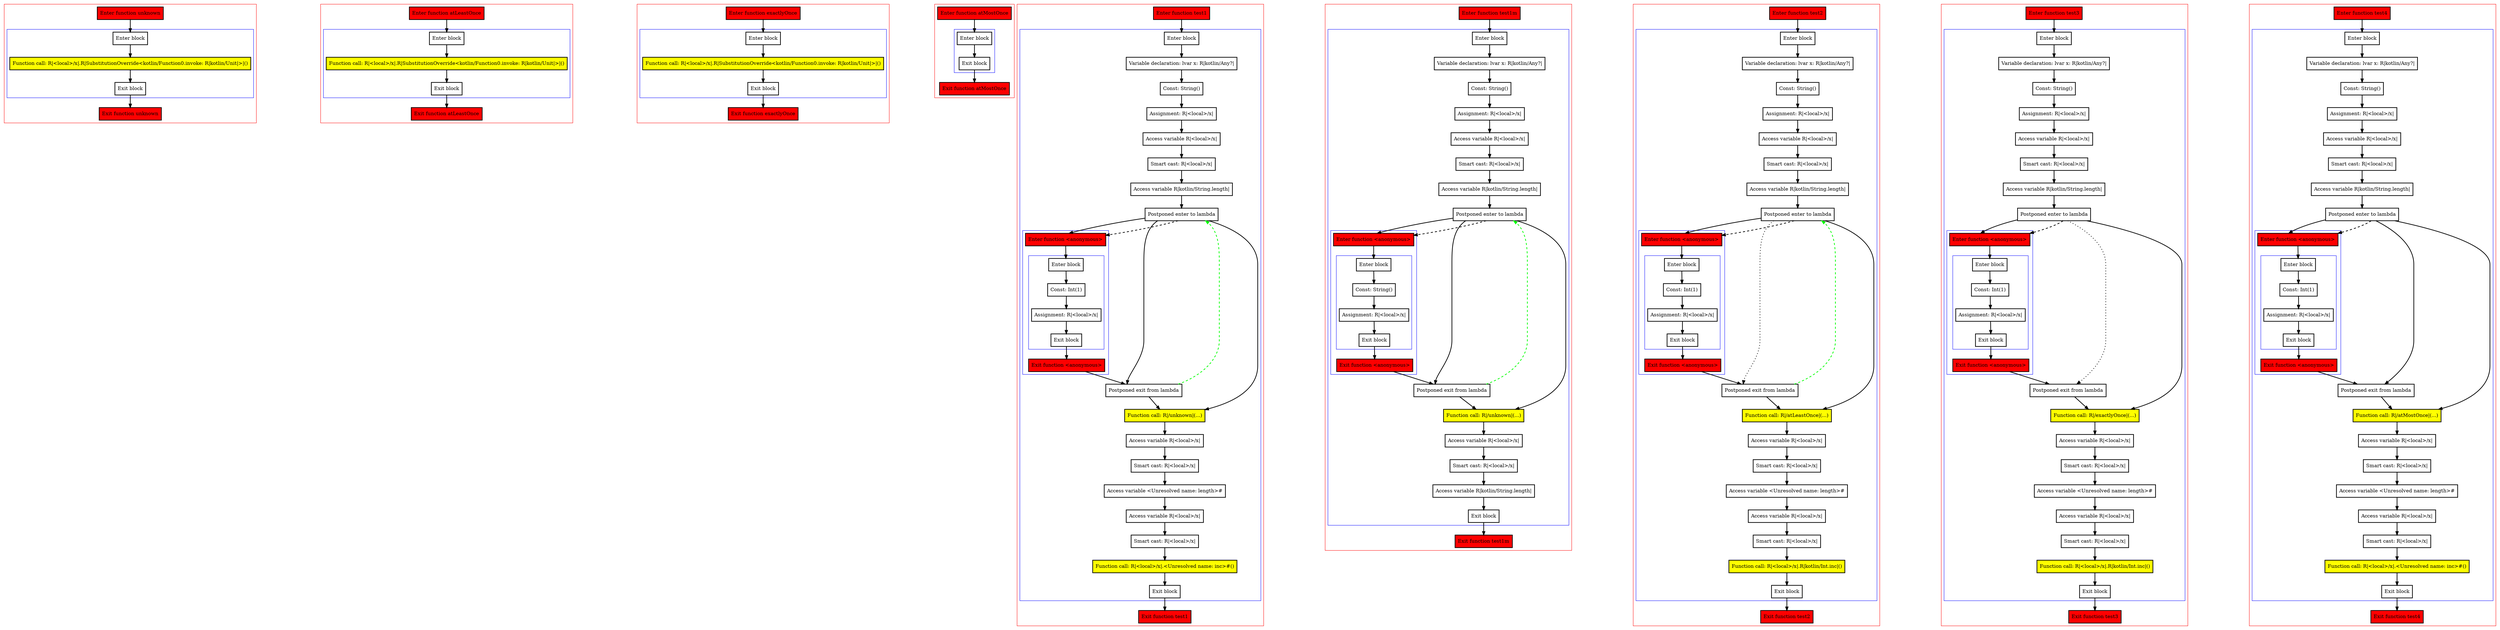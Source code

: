 digraph flowFromInplaceLambda3_kt {
    graph [nodesep=3]
    node [shape=box penwidth=2]
    edge [penwidth=2]

    subgraph cluster_0 {
        color=red
        0 [label="Enter function unknown" style="filled" fillcolor=red];
        subgraph cluster_1 {
            color=blue
            1 [label="Enter block"];
            2 [label="Function call: R|<local>/x|.R|SubstitutionOverride<kotlin/Function0.invoke: R|kotlin/Unit|>|()" style="filled" fillcolor=yellow];
            3 [label="Exit block"];
        }
        4 [label="Exit function unknown" style="filled" fillcolor=red];
    }
    0 -> {1};
    1 -> {2};
    2 -> {3};
    3 -> {4};

    subgraph cluster_2 {
        color=red
        5 [label="Enter function atLeastOnce" style="filled" fillcolor=red];
        subgraph cluster_3 {
            color=blue
            6 [label="Enter block"];
            7 [label="Function call: R|<local>/x|.R|SubstitutionOverride<kotlin/Function0.invoke: R|kotlin/Unit|>|()" style="filled" fillcolor=yellow];
            8 [label="Exit block"];
        }
        9 [label="Exit function atLeastOnce" style="filled" fillcolor=red];
    }
    5 -> {6};
    6 -> {7};
    7 -> {8};
    8 -> {9};

    subgraph cluster_4 {
        color=red
        10 [label="Enter function exactlyOnce" style="filled" fillcolor=red];
        subgraph cluster_5 {
            color=blue
            11 [label="Enter block"];
            12 [label="Function call: R|<local>/x|.R|SubstitutionOverride<kotlin/Function0.invoke: R|kotlin/Unit|>|()" style="filled" fillcolor=yellow];
            13 [label="Exit block"];
        }
        14 [label="Exit function exactlyOnce" style="filled" fillcolor=red];
    }
    10 -> {11};
    11 -> {12};
    12 -> {13};
    13 -> {14};

    subgraph cluster_6 {
        color=red
        15 [label="Enter function atMostOnce" style="filled" fillcolor=red];
        subgraph cluster_7 {
            color=blue
            16 [label="Enter block"];
            17 [label="Exit block"];
        }
        18 [label="Exit function atMostOnce" style="filled" fillcolor=red];
    }
    15 -> {16};
    16 -> {17};
    17 -> {18};

    subgraph cluster_8 {
        color=red
        19 [label="Enter function test1" style="filled" fillcolor=red];
        subgraph cluster_9 {
            color=blue
            20 [label="Enter block"];
            21 [label="Variable declaration: lvar x: R|kotlin/Any?|"];
            22 [label="Const: String()"];
            23 [label="Assignment: R|<local>/x|"];
            24 [label="Access variable R|<local>/x|"];
            25 [label="Smart cast: R|<local>/x|"];
            26 [label="Access variable R|kotlin/String.length|"];
            27 [label="Postponed enter to lambda"];
            subgraph cluster_10 {
                color=blue
                28 [label="Enter function <anonymous>" style="filled" fillcolor=red];
                subgraph cluster_11 {
                    color=blue
                    29 [label="Enter block"];
                    30 [label="Const: Int(1)"];
                    31 [label="Assignment: R|<local>/x|"];
                    32 [label="Exit block"];
                }
                33 [label="Exit function <anonymous>" style="filled" fillcolor=red];
            }
            34 [label="Postponed exit from lambda"];
            35 [label="Function call: R|/unknown|(...)" style="filled" fillcolor=yellow];
            36 [label="Access variable R|<local>/x|"];
            37 [label="Smart cast: R|<local>/x|"];
            38 [label="Access variable <Unresolved name: length>#"];
            39 [label="Access variable R|<local>/x|"];
            40 [label="Smart cast: R|<local>/x|"];
            41 [label="Function call: R|<local>/x|.<Unresolved name: inc>#()" style="filled" fillcolor=yellow];
            42 [label="Exit block"];
        }
        43 [label="Exit function test1" style="filled" fillcolor=red];
    }
    19 -> {20};
    20 -> {21};
    21 -> {22};
    22 -> {23};
    23 -> {24};
    24 -> {25};
    25 -> {26};
    26 -> {27};
    27 -> {28 34 35};
    27 -> {28} [style=dashed];
    28 -> {29};
    29 -> {30};
    30 -> {31};
    31 -> {32};
    32 -> {33};
    33 -> {34};
    34 -> {35};
    34 -> {27} [color=green style=dashed];
    35 -> {36};
    36 -> {37};
    37 -> {38};
    38 -> {39};
    39 -> {40};
    40 -> {41};
    41 -> {42};
    42 -> {43};

    subgraph cluster_12 {
        color=red
        44 [label="Enter function test1m" style="filled" fillcolor=red];
        subgraph cluster_13 {
            color=blue
            45 [label="Enter block"];
            46 [label="Variable declaration: lvar x: R|kotlin/Any?|"];
            47 [label="Const: String()"];
            48 [label="Assignment: R|<local>/x|"];
            49 [label="Access variable R|<local>/x|"];
            50 [label="Smart cast: R|<local>/x|"];
            51 [label="Access variable R|kotlin/String.length|"];
            52 [label="Postponed enter to lambda"];
            subgraph cluster_14 {
                color=blue
                53 [label="Enter function <anonymous>" style="filled" fillcolor=red];
                subgraph cluster_15 {
                    color=blue
                    54 [label="Enter block"];
                    55 [label="Const: String()"];
                    56 [label="Assignment: R|<local>/x|"];
                    57 [label="Exit block"];
                }
                58 [label="Exit function <anonymous>" style="filled" fillcolor=red];
            }
            59 [label="Postponed exit from lambda"];
            60 [label="Function call: R|/unknown|(...)" style="filled" fillcolor=yellow];
            61 [label="Access variable R|<local>/x|"];
            62 [label="Smart cast: R|<local>/x|"];
            63 [label="Access variable R|kotlin/String.length|"];
            64 [label="Exit block"];
        }
        65 [label="Exit function test1m" style="filled" fillcolor=red];
    }
    44 -> {45};
    45 -> {46};
    46 -> {47};
    47 -> {48};
    48 -> {49};
    49 -> {50};
    50 -> {51};
    51 -> {52};
    52 -> {53 59 60};
    52 -> {53} [style=dashed];
    53 -> {54};
    54 -> {55};
    55 -> {56};
    56 -> {57};
    57 -> {58};
    58 -> {59};
    59 -> {60};
    59 -> {52} [color=green style=dashed];
    60 -> {61};
    61 -> {62};
    62 -> {63};
    63 -> {64};
    64 -> {65};

    subgraph cluster_16 {
        color=red
        66 [label="Enter function test2" style="filled" fillcolor=red];
        subgraph cluster_17 {
            color=blue
            67 [label="Enter block"];
            68 [label="Variable declaration: lvar x: R|kotlin/Any?|"];
            69 [label="Const: String()"];
            70 [label="Assignment: R|<local>/x|"];
            71 [label="Access variable R|<local>/x|"];
            72 [label="Smart cast: R|<local>/x|"];
            73 [label="Access variable R|kotlin/String.length|"];
            74 [label="Postponed enter to lambda"];
            subgraph cluster_18 {
                color=blue
                75 [label="Enter function <anonymous>" style="filled" fillcolor=red];
                subgraph cluster_19 {
                    color=blue
                    76 [label="Enter block"];
                    77 [label="Const: Int(1)"];
                    78 [label="Assignment: R|<local>/x|"];
                    79 [label="Exit block"];
                }
                80 [label="Exit function <anonymous>" style="filled" fillcolor=red];
            }
            81 [label="Postponed exit from lambda"];
            82 [label="Function call: R|/atLeastOnce|(...)" style="filled" fillcolor=yellow];
            83 [label="Access variable R|<local>/x|"];
            84 [label="Smart cast: R|<local>/x|"];
            85 [label="Access variable <Unresolved name: length>#"];
            86 [label="Access variable R|<local>/x|"];
            87 [label="Smart cast: R|<local>/x|"];
            88 [label="Function call: R|<local>/x|.R|kotlin/Int.inc|()" style="filled" fillcolor=yellow];
            89 [label="Exit block"];
        }
        90 [label="Exit function test2" style="filled" fillcolor=red];
    }
    66 -> {67};
    67 -> {68};
    68 -> {69};
    69 -> {70};
    70 -> {71};
    71 -> {72};
    72 -> {73};
    73 -> {74};
    74 -> {75 82};
    74 -> {81} [style=dotted];
    74 -> {75} [style=dashed];
    75 -> {76};
    76 -> {77};
    77 -> {78};
    78 -> {79};
    79 -> {80};
    80 -> {81};
    81 -> {82};
    81 -> {74} [color=green style=dashed];
    82 -> {83};
    83 -> {84};
    84 -> {85};
    85 -> {86};
    86 -> {87};
    87 -> {88};
    88 -> {89};
    89 -> {90};

    subgraph cluster_20 {
        color=red
        91 [label="Enter function test3" style="filled" fillcolor=red];
        subgraph cluster_21 {
            color=blue
            92 [label="Enter block"];
            93 [label="Variable declaration: lvar x: R|kotlin/Any?|"];
            94 [label="Const: String()"];
            95 [label="Assignment: R|<local>/x|"];
            96 [label="Access variable R|<local>/x|"];
            97 [label="Smart cast: R|<local>/x|"];
            98 [label="Access variable R|kotlin/String.length|"];
            99 [label="Postponed enter to lambda"];
            subgraph cluster_22 {
                color=blue
                100 [label="Enter function <anonymous>" style="filled" fillcolor=red];
                subgraph cluster_23 {
                    color=blue
                    101 [label="Enter block"];
                    102 [label="Const: Int(1)"];
                    103 [label="Assignment: R|<local>/x|"];
                    104 [label="Exit block"];
                }
                105 [label="Exit function <anonymous>" style="filled" fillcolor=red];
            }
            106 [label="Postponed exit from lambda"];
            107 [label="Function call: R|/exactlyOnce|(...)" style="filled" fillcolor=yellow];
            108 [label="Access variable R|<local>/x|"];
            109 [label="Smart cast: R|<local>/x|"];
            110 [label="Access variable <Unresolved name: length>#"];
            111 [label="Access variable R|<local>/x|"];
            112 [label="Smart cast: R|<local>/x|"];
            113 [label="Function call: R|<local>/x|.R|kotlin/Int.inc|()" style="filled" fillcolor=yellow];
            114 [label="Exit block"];
        }
        115 [label="Exit function test3" style="filled" fillcolor=red];
    }
    91 -> {92};
    92 -> {93};
    93 -> {94};
    94 -> {95};
    95 -> {96};
    96 -> {97};
    97 -> {98};
    98 -> {99};
    99 -> {100 107};
    99 -> {106} [style=dotted];
    99 -> {100} [style=dashed];
    100 -> {101};
    101 -> {102};
    102 -> {103};
    103 -> {104};
    104 -> {105};
    105 -> {106};
    106 -> {107};
    107 -> {108};
    108 -> {109};
    109 -> {110};
    110 -> {111};
    111 -> {112};
    112 -> {113};
    113 -> {114};
    114 -> {115};

    subgraph cluster_24 {
        color=red
        116 [label="Enter function test4" style="filled" fillcolor=red];
        subgraph cluster_25 {
            color=blue
            117 [label="Enter block"];
            118 [label="Variable declaration: lvar x: R|kotlin/Any?|"];
            119 [label="Const: String()"];
            120 [label="Assignment: R|<local>/x|"];
            121 [label="Access variable R|<local>/x|"];
            122 [label="Smart cast: R|<local>/x|"];
            123 [label="Access variable R|kotlin/String.length|"];
            124 [label="Postponed enter to lambda"];
            subgraph cluster_26 {
                color=blue
                125 [label="Enter function <anonymous>" style="filled" fillcolor=red];
                subgraph cluster_27 {
                    color=blue
                    126 [label="Enter block"];
                    127 [label="Const: Int(1)"];
                    128 [label="Assignment: R|<local>/x|"];
                    129 [label="Exit block"];
                }
                130 [label="Exit function <anonymous>" style="filled" fillcolor=red];
            }
            131 [label="Postponed exit from lambda"];
            132 [label="Function call: R|/atMostOnce|(...)" style="filled" fillcolor=yellow];
            133 [label="Access variable R|<local>/x|"];
            134 [label="Smart cast: R|<local>/x|"];
            135 [label="Access variable <Unresolved name: length>#"];
            136 [label="Access variable R|<local>/x|"];
            137 [label="Smart cast: R|<local>/x|"];
            138 [label="Function call: R|<local>/x|.<Unresolved name: inc>#()" style="filled" fillcolor=yellow];
            139 [label="Exit block"];
        }
        140 [label="Exit function test4" style="filled" fillcolor=red];
    }
    116 -> {117};
    117 -> {118};
    118 -> {119};
    119 -> {120};
    120 -> {121};
    121 -> {122};
    122 -> {123};
    123 -> {124};
    124 -> {125 131 132};
    124 -> {125} [style=dashed];
    125 -> {126};
    126 -> {127};
    127 -> {128};
    128 -> {129};
    129 -> {130};
    130 -> {131};
    131 -> {132};
    132 -> {133};
    133 -> {134};
    134 -> {135};
    135 -> {136};
    136 -> {137};
    137 -> {138};
    138 -> {139};
    139 -> {140};

}
